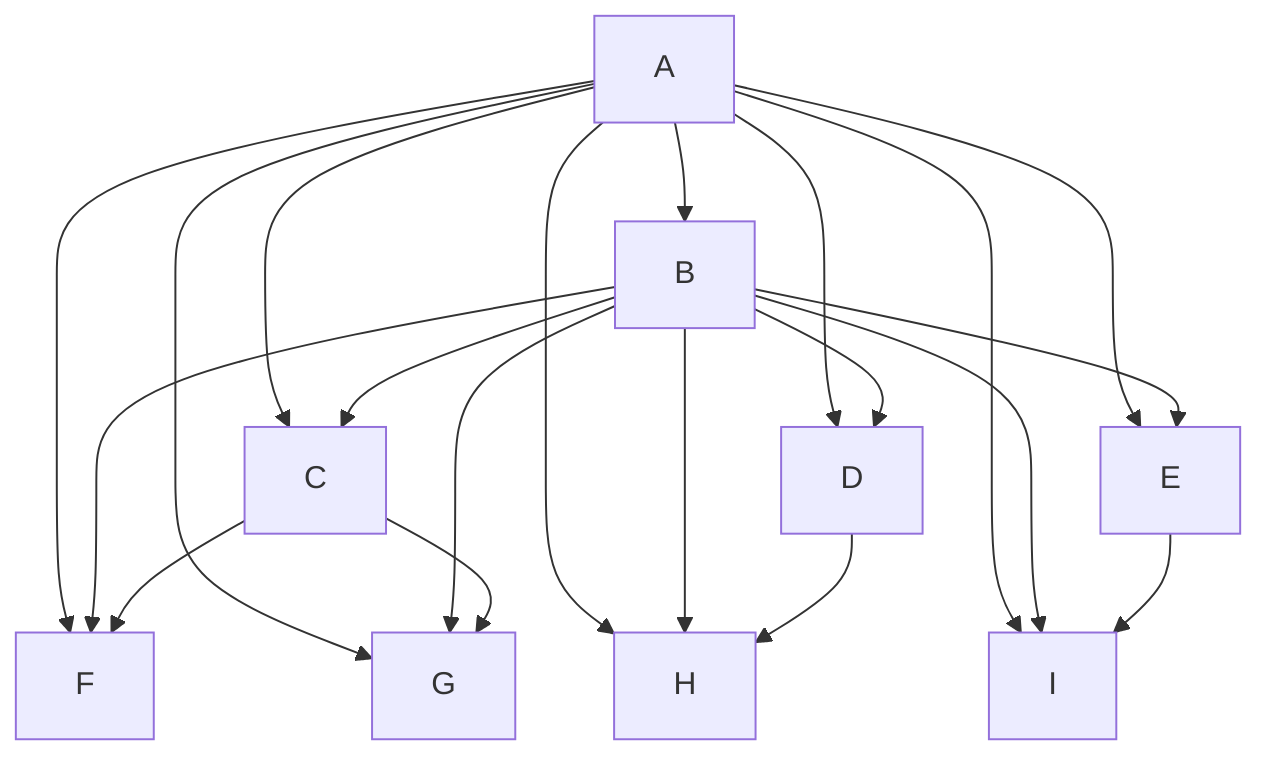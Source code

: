 flowchart TD
A --> B
A --> C
A --> D
A --> E
A --> F
A --> G
A --> H
A --> I
B --> C
B --> D
B --> E
B --> F
B --> G
B --> H
B --> I
C --> F
C --> G
D --> H
E --> I